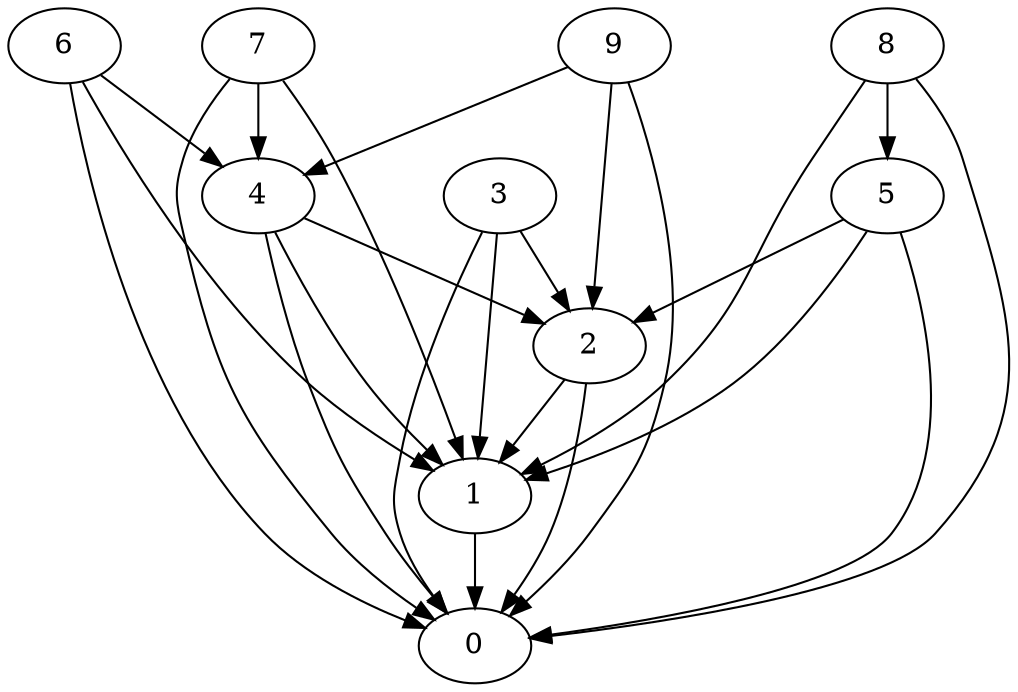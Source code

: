 /* Created by igraph 0.6.5 */
digraph {
  0;
  1;
  2;
  3;
  4;
  5;
  6;
  7;
  8;
  9;

  1 -> 0;
  2 -> 0;
  2 -> 1;
  3 -> 0;
  3 -> 1;
  3 -> 2;
  4 -> 1;
  4 -> 0;
  4 -> 2;
  5 -> 2;
  5 -> 1;
  5 -> 0;
  6 -> 0;
  6 -> 1;
  6 -> 4;
  7 -> 0;
  7 -> 4;
  7 -> 1;
  8 -> 0;
  8 -> 5;
  8 -> 1;
  9 -> 0;
  9 -> 2;
  9 -> 4;
}
